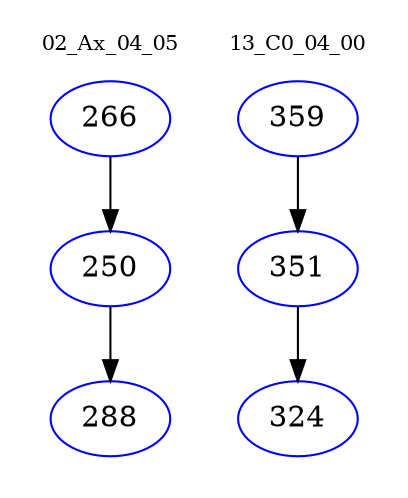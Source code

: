 digraph{
subgraph cluster_0 {
color = white
label = "02_Ax_04_05";
fontsize=10;
T0_266 [label="266", color="blue"]
T0_266 -> T0_250 [color="black"]
T0_250 [label="250", color="blue"]
T0_250 -> T0_288 [color="black"]
T0_288 [label="288", color="blue"]
}
subgraph cluster_1 {
color = white
label = "13_C0_04_00";
fontsize=10;
T1_359 [label="359", color="blue"]
T1_359 -> T1_351 [color="black"]
T1_351 [label="351", color="blue"]
T1_351 -> T1_324 [color="black"]
T1_324 [label="324", color="blue"]
}
}
